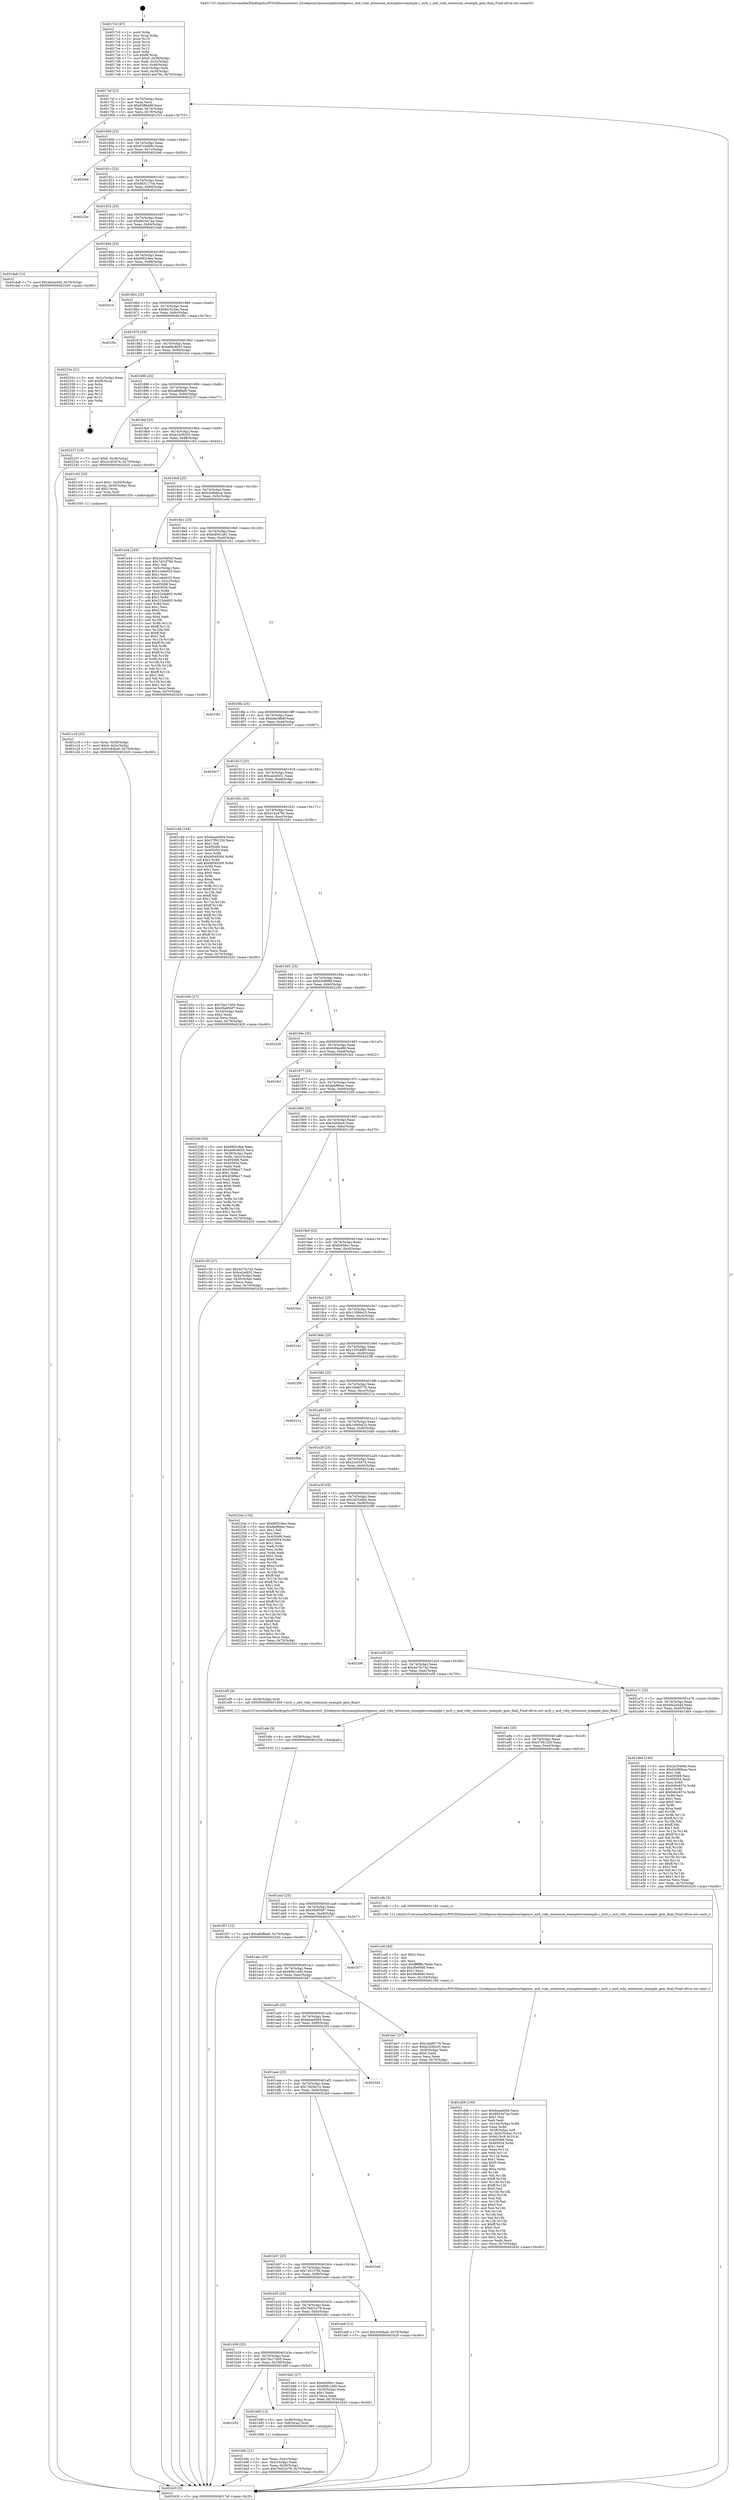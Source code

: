 digraph "0x4017c0" {
  label = "0x4017c0 (/mnt/c/Users/mathe/Desktop/tcc/POCII/binaries/extr_h2odepsmrubyexamplesmrbgemsc_and_ruby_extension_examplesrcexample.c_mrb_c_and_ruby_extension_example_gem_final_Final-ollvm.out::main(0))"
  labelloc = "t"
  node[shape=record]

  Entry [label="",width=0.3,height=0.3,shape=circle,fillcolor=black,style=filled]
  "0x4017ef" [label="{
     0x4017ef [23]\l
     | [instrs]\l
     &nbsp;&nbsp;0x4017ef \<+3\>: mov -0x70(%rbp),%eax\l
     &nbsp;&nbsp;0x4017f2 \<+2\>: mov %eax,%ecx\l
     &nbsp;&nbsp;0x4017f4 \<+6\>: sub $0x82ff4e98,%ecx\l
     &nbsp;&nbsp;0x4017fa \<+3\>: mov %eax,-0x74(%rbp)\l
     &nbsp;&nbsp;0x4017fd \<+3\>: mov %ecx,-0x78(%rbp)\l
     &nbsp;&nbsp;0x401800 \<+6\>: je 0000000000401f13 \<main+0x753\>\l
  }"]
  "0x401f13" [label="{
     0x401f13\l
  }", style=dashed]
  "0x401806" [label="{
     0x401806 [22]\l
     | [instrs]\l
     &nbsp;&nbsp;0x401806 \<+5\>: jmp 000000000040180b \<main+0x4b\>\l
     &nbsp;&nbsp;0x40180b \<+3\>: mov -0x74(%rbp),%eax\l
     &nbsp;&nbsp;0x40180e \<+5\>: sub $0x87a3d09c,%eax\l
     &nbsp;&nbsp;0x401813 \<+3\>: mov %eax,-0x7c(%rbp)\l
     &nbsp;&nbsp;0x401816 \<+6\>: je 00000000004020e6 \<main+0x926\>\l
  }"]
  Exit [label="",width=0.3,height=0.3,shape=circle,fillcolor=black,style=filled,peripheries=2]
  "0x4020e6" [label="{
     0x4020e6\l
  }", style=dashed]
  "0x40181c" [label="{
     0x40181c [22]\l
     | [instrs]\l
     &nbsp;&nbsp;0x40181c \<+5\>: jmp 0000000000401821 \<main+0x61\>\l
     &nbsp;&nbsp;0x401821 \<+3\>: mov -0x74(%rbp),%eax\l
     &nbsp;&nbsp;0x401824 \<+5\>: sub $0x88311744,%eax\l
     &nbsp;&nbsp;0x401829 \<+3\>: mov %eax,-0x80(%rbp)\l
     &nbsp;&nbsp;0x40182c \<+6\>: je 000000000040220e \<main+0xa4e\>\l
  }"]
  "0x401f07" [label="{
     0x401f07 [12]\l
     | [instrs]\l
     &nbsp;&nbsp;0x401f07 \<+7\>: movl $0xa8bffad6,-0x70(%rbp)\l
     &nbsp;&nbsp;0x401f0e \<+5\>: jmp 0000000000402420 \<main+0xc60\>\l
  }"]
  "0x40220e" [label="{
     0x40220e\l
  }", style=dashed]
  "0x401832" [label="{
     0x401832 [25]\l
     | [instrs]\l
     &nbsp;&nbsp;0x401832 \<+5\>: jmp 0000000000401837 \<main+0x77\>\l
     &nbsp;&nbsp;0x401837 \<+3\>: mov -0x74(%rbp),%eax\l
     &nbsp;&nbsp;0x40183a \<+5\>: sub $0x8924a7aa,%eax\l
     &nbsp;&nbsp;0x40183f \<+6\>: mov %eax,-0x84(%rbp)\l
     &nbsp;&nbsp;0x401845 \<+6\>: je 0000000000401da8 \<main+0x5e8\>\l
  }"]
  "0x401efe" [label="{
     0x401efe [9]\l
     | [instrs]\l
     &nbsp;&nbsp;0x401efe \<+4\>: mov -0x58(%rbp),%rdi\l
     &nbsp;&nbsp;0x401f02 \<+5\>: call 0000000000401030 \<free@plt\>\l
     | [calls]\l
     &nbsp;&nbsp;0x401030 \{1\} (unknown)\l
  }"]
  "0x401da8" [label="{
     0x401da8 [12]\l
     | [instrs]\l
     &nbsp;&nbsp;0x401da8 \<+7\>: movl $0x4fa2e444,-0x70(%rbp)\l
     &nbsp;&nbsp;0x401daf \<+5\>: jmp 0000000000402420 \<main+0xc60\>\l
  }"]
  "0x40184b" [label="{
     0x40184b [25]\l
     | [instrs]\l
     &nbsp;&nbsp;0x40184b \<+5\>: jmp 0000000000401850 \<main+0x90\>\l
     &nbsp;&nbsp;0x401850 \<+3\>: mov -0x74(%rbp),%eax\l
     &nbsp;&nbsp;0x401853 \<+5\>: sub $0x89f2c9ee,%eax\l
     &nbsp;&nbsp;0x401858 \<+6\>: mov %eax,-0x88(%rbp)\l
     &nbsp;&nbsp;0x40185e \<+6\>: je 0000000000402419 \<main+0xc59\>\l
  }"]
  "0x401d08" [label="{
     0x401d08 [160]\l
     | [instrs]\l
     &nbsp;&nbsp;0x401d08 \<+5\>: mov $0x6eaed584,%ecx\l
     &nbsp;&nbsp;0x401d0d \<+5\>: mov $0x8924a7aa,%edx\l
     &nbsp;&nbsp;0x401d12 \<+3\>: mov $0x1,%sil\l
     &nbsp;&nbsp;0x401d15 \<+2\>: xor %edi,%edi\l
     &nbsp;&nbsp;0x401d17 \<+7\>: mov -0x104(%rbp),%r8d\l
     &nbsp;&nbsp;0x401d1e \<+4\>: imul %eax,%r8d\l
     &nbsp;&nbsp;0x401d22 \<+4\>: mov -0x58(%rbp),%r9\l
     &nbsp;&nbsp;0x401d26 \<+4\>: movslq -0x5c(%rbp),%r10\l
     &nbsp;&nbsp;0x401d2a \<+4\>: mov %r8d,(%r9,%r10,4)\l
     &nbsp;&nbsp;0x401d2e \<+7\>: mov 0x405068,%eax\l
     &nbsp;&nbsp;0x401d35 \<+8\>: mov 0x405054,%r8d\l
     &nbsp;&nbsp;0x401d3d \<+3\>: sub $0x1,%edi\l
     &nbsp;&nbsp;0x401d40 \<+3\>: mov %eax,%r11d\l
     &nbsp;&nbsp;0x401d43 \<+3\>: add %edi,%r11d\l
     &nbsp;&nbsp;0x401d46 \<+4\>: imul %r11d,%eax\l
     &nbsp;&nbsp;0x401d4a \<+3\>: and $0x1,%eax\l
     &nbsp;&nbsp;0x401d4d \<+3\>: cmp $0x0,%eax\l
     &nbsp;&nbsp;0x401d50 \<+3\>: sete %bl\l
     &nbsp;&nbsp;0x401d53 \<+4\>: cmp $0xa,%r8d\l
     &nbsp;&nbsp;0x401d57 \<+4\>: setl %r14b\l
     &nbsp;&nbsp;0x401d5b \<+3\>: mov %bl,%r15b\l
     &nbsp;&nbsp;0x401d5e \<+4\>: xor $0xff,%r15b\l
     &nbsp;&nbsp;0x401d62 \<+3\>: mov %r14b,%r12b\l
     &nbsp;&nbsp;0x401d65 \<+4\>: xor $0xff,%r12b\l
     &nbsp;&nbsp;0x401d69 \<+4\>: xor $0x0,%sil\l
     &nbsp;&nbsp;0x401d6d \<+3\>: mov %r15b,%r13b\l
     &nbsp;&nbsp;0x401d70 \<+4\>: and $0x0,%r13b\l
     &nbsp;&nbsp;0x401d74 \<+3\>: and %sil,%bl\l
     &nbsp;&nbsp;0x401d77 \<+3\>: mov %r12b,%al\l
     &nbsp;&nbsp;0x401d7a \<+2\>: and $0x0,%al\l
     &nbsp;&nbsp;0x401d7c \<+3\>: and %sil,%r14b\l
     &nbsp;&nbsp;0x401d7f \<+3\>: or %bl,%r13b\l
     &nbsp;&nbsp;0x401d82 \<+3\>: or %r14b,%al\l
     &nbsp;&nbsp;0x401d85 \<+3\>: xor %al,%r13b\l
     &nbsp;&nbsp;0x401d88 \<+3\>: or %r12b,%r15b\l
     &nbsp;&nbsp;0x401d8b \<+4\>: xor $0xff,%r15b\l
     &nbsp;&nbsp;0x401d8f \<+4\>: or $0x0,%sil\l
     &nbsp;&nbsp;0x401d93 \<+3\>: and %sil,%r15b\l
     &nbsp;&nbsp;0x401d96 \<+3\>: or %r15b,%r13b\l
     &nbsp;&nbsp;0x401d99 \<+4\>: test $0x1,%r13b\l
     &nbsp;&nbsp;0x401d9d \<+3\>: cmovne %edx,%ecx\l
     &nbsp;&nbsp;0x401da0 \<+3\>: mov %ecx,-0x70(%rbp)\l
     &nbsp;&nbsp;0x401da3 \<+5\>: jmp 0000000000402420 \<main+0xc60\>\l
  }"]
  "0x402419" [label="{
     0x402419\l
  }", style=dashed]
  "0x401864" [label="{
     0x401864 [25]\l
     | [instrs]\l
     &nbsp;&nbsp;0x401864 \<+5\>: jmp 0000000000401869 \<main+0xa9\>\l
     &nbsp;&nbsp;0x401869 \<+3\>: mov -0x74(%rbp),%eax\l
     &nbsp;&nbsp;0x40186c \<+5\>: sub $0x8ec523ae,%eax\l
     &nbsp;&nbsp;0x401871 \<+6\>: mov %eax,-0x8c(%rbp)\l
     &nbsp;&nbsp;0x401877 \<+6\>: je 0000000000401f5c \<main+0x79c\>\l
  }"]
  "0x401ce0" [label="{
     0x401ce0 [40]\l
     | [instrs]\l
     &nbsp;&nbsp;0x401ce0 \<+5\>: mov $0x2,%ecx\l
     &nbsp;&nbsp;0x401ce5 \<+1\>: cltd\l
     &nbsp;&nbsp;0x401ce6 \<+2\>: idiv %ecx\l
     &nbsp;&nbsp;0x401ce8 \<+6\>: imul $0xfffffffe,%edx,%ecx\l
     &nbsp;&nbsp;0x401cee \<+6\>: sub $0x3fe69d0,%ecx\l
     &nbsp;&nbsp;0x401cf4 \<+3\>: add $0x1,%ecx\l
     &nbsp;&nbsp;0x401cf7 \<+6\>: add $0x3fe69d0,%ecx\l
     &nbsp;&nbsp;0x401cfd \<+6\>: mov %ecx,-0x104(%rbp)\l
     &nbsp;&nbsp;0x401d03 \<+5\>: call 0000000000401160 \<next_i\>\l
     | [calls]\l
     &nbsp;&nbsp;0x401160 \{1\} (/mnt/c/Users/mathe/Desktop/tcc/POCII/binaries/extr_h2odepsmrubyexamplesmrbgemsc_and_ruby_extension_examplesrcexample.c_mrb_c_and_ruby_extension_example_gem_final_Final-ollvm.out::next_i)\l
  }"]
  "0x401f5c" [label="{
     0x401f5c\l
  }", style=dashed]
  "0x40187d" [label="{
     0x40187d [25]\l
     | [instrs]\l
     &nbsp;&nbsp;0x40187d \<+5\>: jmp 0000000000401882 \<main+0xc2\>\l
     &nbsp;&nbsp;0x401882 \<+3\>: mov -0x74(%rbp),%eax\l
     &nbsp;&nbsp;0x401885 \<+5\>: sub $0xa68c9d35,%eax\l
     &nbsp;&nbsp;0x40188a \<+6\>: mov %eax,-0x90(%rbp)\l
     &nbsp;&nbsp;0x401890 \<+6\>: je 000000000040232e \<main+0xb6e\>\l
  }"]
  "0x401c19" [label="{
     0x401c19 [23]\l
     | [instrs]\l
     &nbsp;&nbsp;0x401c19 \<+4\>: mov %rax,-0x58(%rbp)\l
     &nbsp;&nbsp;0x401c1d \<+7\>: movl $0x0,-0x5c(%rbp)\l
     &nbsp;&nbsp;0x401c24 \<+7\>: movl $0x3c84ba0,-0x70(%rbp)\l
     &nbsp;&nbsp;0x401c2b \<+5\>: jmp 0000000000402420 \<main+0xc60\>\l
  }"]
  "0x40232e" [label="{
     0x40232e [21]\l
     | [instrs]\l
     &nbsp;&nbsp;0x40232e \<+3\>: mov -0x2c(%rbp),%eax\l
     &nbsp;&nbsp;0x402331 \<+7\>: add $0xf8,%rsp\l
     &nbsp;&nbsp;0x402338 \<+1\>: pop %rbx\l
     &nbsp;&nbsp;0x402339 \<+2\>: pop %r12\l
     &nbsp;&nbsp;0x40233b \<+2\>: pop %r13\l
     &nbsp;&nbsp;0x40233d \<+2\>: pop %r14\l
     &nbsp;&nbsp;0x40233f \<+2\>: pop %r15\l
     &nbsp;&nbsp;0x402341 \<+1\>: pop %rbp\l
     &nbsp;&nbsp;0x402342 \<+1\>: ret\l
  }"]
  "0x401896" [label="{
     0x401896 [25]\l
     | [instrs]\l
     &nbsp;&nbsp;0x401896 \<+5\>: jmp 000000000040189b \<main+0xdb\>\l
     &nbsp;&nbsp;0x40189b \<+3\>: mov -0x74(%rbp),%eax\l
     &nbsp;&nbsp;0x40189e \<+5\>: sub $0xa8bffad6,%eax\l
     &nbsp;&nbsp;0x4018a3 \<+6\>: mov %eax,-0x94(%rbp)\l
     &nbsp;&nbsp;0x4018a9 \<+6\>: je 0000000000402237 \<main+0xa77\>\l
  }"]
  "0x401b9c" [label="{
     0x401b9c [21]\l
     | [instrs]\l
     &nbsp;&nbsp;0x401b9c \<+3\>: mov %eax,-0x4c(%rbp)\l
     &nbsp;&nbsp;0x401b9f \<+3\>: mov -0x4c(%rbp),%eax\l
     &nbsp;&nbsp;0x401ba2 \<+3\>: mov %eax,-0x30(%rbp)\l
     &nbsp;&nbsp;0x401ba5 \<+7\>: movl $0x76d31e79,-0x70(%rbp)\l
     &nbsp;&nbsp;0x401bac \<+5\>: jmp 0000000000402420 \<main+0xc60\>\l
  }"]
  "0x402237" [label="{
     0x402237 [19]\l
     | [instrs]\l
     &nbsp;&nbsp;0x402237 \<+7\>: movl $0x0,-0x38(%rbp)\l
     &nbsp;&nbsp;0x40223e \<+7\>: movl $0x2cc63474,-0x70(%rbp)\l
     &nbsp;&nbsp;0x402245 \<+5\>: jmp 0000000000402420 \<main+0xc60\>\l
  }"]
  "0x4018af" [label="{
     0x4018af [25]\l
     | [instrs]\l
     &nbsp;&nbsp;0x4018af \<+5\>: jmp 00000000004018b4 \<main+0xf4\>\l
     &nbsp;&nbsp;0x4018b4 \<+3\>: mov -0x74(%rbp),%eax\l
     &nbsp;&nbsp;0x4018b7 \<+5\>: sub $0xb1d39255,%eax\l
     &nbsp;&nbsp;0x4018bc \<+6\>: mov %eax,-0x98(%rbp)\l
     &nbsp;&nbsp;0x4018c2 \<+6\>: je 0000000000401c02 \<main+0x442\>\l
  }"]
  "0x401b52" [label="{
     0x401b52\l
  }", style=dashed]
  "0x401c02" [label="{
     0x401c02 [23]\l
     | [instrs]\l
     &nbsp;&nbsp;0x401c02 \<+7\>: movl $0x1,-0x50(%rbp)\l
     &nbsp;&nbsp;0x401c09 \<+4\>: movslq -0x50(%rbp),%rax\l
     &nbsp;&nbsp;0x401c0d \<+4\>: shl $0x2,%rax\l
     &nbsp;&nbsp;0x401c11 \<+3\>: mov %rax,%rdi\l
     &nbsp;&nbsp;0x401c14 \<+5\>: call 0000000000401050 \<malloc@plt\>\l
     | [calls]\l
     &nbsp;&nbsp;0x401050 \{1\} (unknown)\l
  }"]
  "0x4018c8" [label="{
     0x4018c8 [25]\l
     | [instrs]\l
     &nbsp;&nbsp;0x4018c8 \<+5\>: jmp 00000000004018cd \<main+0x10d\>\l
     &nbsp;&nbsp;0x4018cd \<+3\>: mov -0x74(%rbp),%eax\l
     &nbsp;&nbsp;0x4018d0 \<+5\>: sub $0xb2d9dbaa,%eax\l
     &nbsp;&nbsp;0x4018d5 \<+6\>: mov %eax,-0x9c(%rbp)\l
     &nbsp;&nbsp;0x4018db \<+6\>: je 0000000000401e44 \<main+0x684\>\l
  }"]
  "0x401b8f" [label="{
     0x401b8f [13]\l
     | [instrs]\l
     &nbsp;&nbsp;0x401b8f \<+4\>: mov -0x48(%rbp),%rax\l
     &nbsp;&nbsp;0x401b93 \<+4\>: mov 0x8(%rax),%rdi\l
     &nbsp;&nbsp;0x401b97 \<+5\>: call 0000000000401060 \<atoi@plt\>\l
     | [calls]\l
     &nbsp;&nbsp;0x401060 \{1\} (unknown)\l
  }"]
  "0x401e44" [label="{
     0x401e44 [165]\l
     | [instrs]\l
     &nbsp;&nbsp;0x401e44 \<+5\>: mov $0x2e354f4d,%eax\l
     &nbsp;&nbsp;0x401e49 \<+5\>: mov $0x7431f794,%ecx\l
     &nbsp;&nbsp;0x401e4e \<+2\>: mov $0x1,%dl\l
     &nbsp;&nbsp;0x401e50 \<+3\>: mov -0x5c(%rbp),%esi\l
     &nbsp;&nbsp;0x401e53 \<+6\>: add $0x1cebe023,%esi\l
     &nbsp;&nbsp;0x401e59 \<+3\>: add $0x1,%esi\l
     &nbsp;&nbsp;0x401e5c \<+6\>: sub $0x1cebe023,%esi\l
     &nbsp;&nbsp;0x401e62 \<+3\>: mov %esi,-0x5c(%rbp)\l
     &nbsp;&nbsp;0x401e65 \<+7\>: mov 0x405068,%esi\l
     &nbsp;&nbsp;0x401e6c \<+7\>: mov 0x405054,%edi\l
     &nbsp;&nbsp;0x401e73 \<+3\>: mov %esi,%r8d\l
     &nbsp;&nbsp;0x401e76 \<+7\>: sub $0x323da803,%r8d\l
     &nbsp;&nbsp;0x401e7d \<+4\>: sub $0x1,%r8d\l
     &nbsp;&nbsp;0x401e81 \<+7\>: add $0x323da803,%r8d\l
     &nbsp;&nbsp;0x401e88 \<+4\>: imul %r8d,%esi\l
     &nbsp;&nbsp;0x401e8c \<+3\>: and $0x1,%esi\l
     &nbsp;&nbsp;0x401e8f \<+3\>: cmp $0x0,%esi\l
     &nbsp;&nbsp;0x401e92 \<+4\>: sete %r9b\l
     &nbsp;&nbsp;0x401e96 \<+3\>: cmp $0xa,%edi\l
     &nbsp;&nbsp;0x401e99 \<+4\>: setl %r10b\l
     &nbsp;&nbsp;0x401e9d \<+3\>: mov %r9b,%r11b\l
     &nbsp;&nbsp;0x401ea0 \<+4\>: xor $0xff,%r11b\l
     &nbsp;&nbsp;0x401ea4 \<+3\>: mov %r10b,%bl\l
     &nbsp;&nbsp;0x401ea7 \<+3\>: xor $0xff,%bl\l
     &nbsp;&nbsp;0x401eaa \<+3\>: xor $0x1,%dl\l
     &nbsp;&nbsp;0x401ead \<+3\>: mov %r11b,%r14b\l
     &nbsp;&nbsp;0x401eb0 \<+4\>: and $0xff,%r14b\l
     &nbsp;&nbsp;0x401eb4 \<+3\>: and %dl,%r9b\l
     &nbsp;&nbsp;0x401eb7 \<+3\>: mov %bl,%r15b\l
     &nbsp;&nbsp;0x401eba \<+4\>: and $0xff,%r15b\l
     &nbsp;&nbsp;0x401ebe \<+3\>: and %dl,%r10b\l
     &nbsp;&nbsp;0x401ec1 \<+3\>: or %r9b,%r14b\l
     &nbsp;&nbsp;0x401ec4 \<+3\>: or %r10b,%r15b\l
     &nbsp;&nbsp;0x401ec7 \<+3\>: xor %r15b,%r14b\l
     &nbsp;&nbsp;0x401eca \<+3\>: or %bl,%r11b\l
     &nbsp;&nbsp;0x401ecd \<+4\>: xor $0xff,%r11b\l
     &nbsp;&nbsp;0x401ed1 \<+3\>: or $0x1,%dl\l
     &nbsp;&nbsp;0x401ed4 \<+3\>: and %dl,%r11b\l
     &nbsp;&nbsp;0x401ed7 \<+3\>: or %r11b,%r14b\l
     &nbsp;&nbsp;0x401eda \<+4\>: test $0x1,%r14b\l
     &nbsp;&nbsp;0x401ede \<+3\>: cmovne %ecx,%eax\l
     &nbsp;&nbsp;0x401ee1 \<+3\>: mov %eax,-0x70(%rbp)\l
     &nbsp;&nbsp;0x401ee4 \<+5\>: jmp 0000000000402420 \<main+0xc60\>\l
  }"]
  "0x4018e1" [label="{
     0x4018e1 [25]\l
     | [instrs]\l
     &nbsp;&nbsp;0x4018e1 \<+5\>: jmp 00000000004018e6 \<main+0x126\>\l
     &nbsp;&nbsp;0x4018e6 \<+3\>: mov -0x74(%rbp),%eax\l
     &nbsp;&nbsp;0x4018e9 \<+5\>: sub $0xb4041a91,%eax\l
     &nbsp;&nbsp;0x4018ee \<+6\>: mov %eax,-0xa0(%rbp)\l
     &nbsp;&nbsp;0x4018f4 \<+6\>: je 0000000000401f41 \<main+0x781\>\l
  }"]
  "0x401b39" [label="{
     0x401b39 [25]\l
     | [instrs]\l
     &nbsp;&nbsp;0x401b39 \<+5\>: jmp 0000000000401b3e \<main+0x37e\>\l
     &nbsp;&nbsp;0x401b3e \<+3\>: mov -0x74(%rbp),%eax\l
     &nbsp;&nbsp;0x401b41 \<+5\>: sub $0x7ba17d50,%eax\l
     &nbsp;&nbsp;0x401b46 \<+6\>: mov %eax,-0x100(%rbp)\l
     &nbsp;&nbsp;0x401b4c \<+6\>: je 0000000000401b8f \<main+0x3cf\>\l
  }"]
  "0x401f41" [label="{
     0x401f41\l
  }", style=dashed]
  "0x4018fa" [label="{
     0x4018fa [25]\l
     | [instrs]\l
     &nbsp;&nbsp;0x4018fa \<+5\>: jmp 00000000004018ff \<main+0x13f\>\l
     &nbsp;&nbsp;0x4018ff \<+3\>: mov -0x74(%rbp),%eax\l
     &nbsp;&nbsp;0x401902 \<+5\>: sub $0xbdec9b6f,%eax\l
     &nbsp;&nbsp;0x401907 \<+6\>: mov %eax,-0xa4(%rbp)\l
     &nbsp;&nbsp;0x40190d \<+6\>: je 00000000004020c7 \<main+0x907\>\l
  }"]
  "0x401bb1" [label="{
     0x401bb1 [27]\l
     | [instrs]\l
     &nbsp;&nbsp;0x401bb1 \<+5\>: mov $0xfc658cc,%eax\l
     &nbsp;&nbsp;0x401bb6 \<+5\>: mov $0x66fc1d40,%ecx\l
     &nbsp;&nbsp;0x401bbb \<+3\>: mov -0x30(%rbp),%edx\l
     &nbsp;&nbsp;0x401bbe \<+3\>: cmp $0x1,%edx\l
     &nbsp;&nbsp;0x401bc1 \<+3\>: cmovl %ecx,%eax\l
     &nbsp;&nbsp;0x401bc4 \<+3\>: mov %eax,-0x70(%rbp)\l
     &nbsp;&nbsp;0x401bc7 \<+5\>: jmp 0000000000402420 \<main+0xc60\>\l
  }"]
  "0x4020c7" [label="{
     0x4020c7\l
  }", style=dashed]
  "0x401913" [label="{
     0x401913 [25]\l
     | [instrs]\l
     &nbsp;&nbsp;0x401913 \<+5\>: jmp 0000000000401918 \<main+0x158\>\l
     &nbsp;&nbsp;0x401918 \<+3\>: mov -0x74(%rbp),%eax\l
     &nbsp;&nbsp;0x40191b \<+5\>: sub $0xca2ef451,%eax\l
     &nbsp;&nbsp;0x401920 \<+6\>: mov %eax,-0xa8(%rbp)\l
     &nbsp;&nbsp;0x401926 \<+6\>: je 0000000000401c4b \<main+0x48b\>\l
  }"]
  "0x401b20" [label="{
     0x401b20 [25]\l
     | [instrs]\l
     &nbsp;&nbsp;0x401b20 \<+5\>: jmp 0000000000401b25 \<main+0x365\>\l
     &nbsp;&nbsp;0x401b25 \<+3\>: mov -0x74(%rbp),%eax\l
     &nbsp;&nbsp;0x401b28 \<+5\>: sub $0x76d31e79,%eax\l
     &nbsp;&nbsp;0x401b2d \<+6\>: mov %eax,-0xfc(%rbp)\l
     &nbsp;&nbsp;0x401b33 \<+6\>: je 0000000000401bb1 \<main+0x3f1\>\l
  }"]
  "0x401c4b" [label="{
     0x401c4b [144]\l
     | [instrs]\l
     &nbsp;&nbsp;0x401c4b \<+5\>: mov $0x6eaed584,%eax\l
     &nbsp;&nbsp;0x401c50 \<+5\>: mov $0x57f91326,%ecx\l
     &nbsp;&nbsp;0x401c55 \<+2\>: mov $0x1,%dl\l
     &nbsp;&nbsp;0x401c57 \<+7\>: mov 0x405068,%esi\l
     &nbsp;&nbsp;0x401c5e \<+7\>: mov 0x405054,%edi\l
     &nbsp;&nbsp;0x401c65 \<+3\>: mov %esi,%r8d\l
     &nbsp;&nbsp;0x401c68 \<+7\>: sub $0xbf049266,%r8d\l
     &nbsp;&nbsp;0x401c6f \<+4\>: sub $0x1,%r8d\l
     &nbsp;&nbsp;0x401c73 \<+7\>: add $0xbf049266,%r8d\l
     &nbsp;&nbsp;0x401c7a \<+4\>: imul %r8d,%esi\l
     &nbsp;&nbsp;0x401c7e \<+3\>: and $0x1,%esi\l
     &nbsp;&nbsp;0x401c81 \<+3\>: cmp $0x0,%esi\l
     &nbsp;&nbsp;0x401c84 \<+4\>: sete %r9b\l
     &nbsp;&nbsp;0x401c88 \<+3\>: cmp $0xa,%edi\l
     &nbsp;&nbsp;0x401c8b \<+4\>: setl %r10b\l
     &nbsp;&nbsp;0x401c8f \<+3\>: mov %r9b,%r11b\l
     &nbsp;&nbsp;0x401c92 \<+4\>: xor $0xff,%r11b\l
     &nbsp;&nbsp;0x401c96 \<+3\>: mov %r10b,%bl\l
     &nbsp;&nbsp;0x401c99 \<+3\>: xor $0xff,%bl\l
     &nbsp;&nbsp;0x401c9c \<+3\>: xor $0x1,%dl\l
     &nbsp;&nbsp;0x401c9f \<+3\>: mov %r11b,%r14b\l
     &nbsp;&nbsp;0x401ca2 \<+4\>: and $0xff,%r14b\l
     &nbsp;&nbsp;0x401ca6 \<+3\>: and %dl,%r9b\l
     &nbsp;&nbsp;0x401ca9 \<+3\>: mov %bl,%r15b\l
     &nbsp;&nbsp;0x401cac \<+4\>: and $0xff,%r15b\l
     &nbsp;&nbsp;0x401cb0 \<+3\>: and %dl,%r10b\l
     &nbsp;&nbsp;0x401cb3 \<+3\>: or %r9b,%r14b\l
     &nbsp;&nbsp;0x401cb6 \<+3\>: or %r10b,%r15b\l
     &nbsp;&nbsp;0x401cb9 \<+3\>: xor %r15b,%r14b\l
     &nbsp;&nbsp;0x401cbc \<+3\>: or %bl,%r11b\l
     &nbsp;&nbsp;0x401cbf \<+4\>: xor $0xff,%r11b\l
     &nbsp;&nbsp;0x401cc3 \<+3\>: or $0x1,%dl\l
     &nbsp;&nbsp;0x401cc6 \<+3\>: and %dl,%r11b\l
     &nbsp;&nbsp;0x401cc9 \<+3\>: or %r11b,%r14b\l
     &nbsp;&nbsp;0x401ccc \<+4\>: test $0x1,%r14b\l
     &nbsp;&nbsp;0x401cd0 \<+3\>: cmovne %ecx,%eax\l
     &nbsp;&nbsp;0x401cd3 \<+3\>: mov %eax,-0x70(%rbp)\l
     &nbsp;&nbsp;0x401cd6 \<+5\>: jmp 0000000000402420 \<main+0xc60\>\l
  }"]
  "0x40192c" [label="{
     0x40192c [25]\l
     | [instrs]\l
     &nbsp;&nbsp;0x40192c \<+5\>: jmp 0000000000401931 \<main+0x171\>\l
     &nbsp;&nbsp;0x401931 \<+3\>: mov -0x74(%rbp),%eax\l
     &nbsp;&nbsp;0x401934 \<+5\>: sub $0xd14a478c,%eax\l
     &nbsp;&nbsp;0x401939 \<+6\>: mov %eax,-0xac(%rbp)\l
     &nbsp;&nbsp;0x40193f \<+6\>: je 0000000000401b5c \<main+0x39c\>\l
  }"]
  "0x401ee9" [label="{
     0x401ee9 [12]\l
     | [instrs]\l
     &nbsp;&nbsp;0x401ee9 \<+7\>: movl $0x3c84ba0,-0x70(%rbp)\l
     &nbsp;&nbsp;0x401ef0 \<+5\>: jmp 0000000000402420 \<main+0xc60\>\l
  }"]
  "0x401b5c" [label="{
     0x401b5c [27]\l
     | [instrs]\l
     &nbsp;&nbsp;0x401b5c \<+5\>: mov $0x7ba17d50,%eax\l
     &nbsp;&nbsp;0x401b61 \<+5\>: mov $0x59a95bf7,%ecx\l
     &nbsp;&nbsp;0x401b66 \<+3\>: mov -0x34(%rbp),%edx\l
     &nbsp;&nbsp;0x401b69 \<+3\>: cmp $0x2,%edx\l
     &nbsp;&nbsp;0x401b6c \<+3\>: cmovne %ecx,%eax\l
     &nbsp;&nbsp;0x401b6f \<+3\>: mov %eax,-0x70(%rbp)\l
     &nbsp;&nbsp;0x401b72 \<+5\>: jmp 0000000000402420 \<main+0xc60\>\l
  }"]
  "0x401945" [label="{
     0x401945 [25]\l
     | [instrs]\l
     &nbsp;&nbsp;0x401945 \<+5\>: jmp 000000000040194a \<main+0x18a\>\l
     &nbsp;&nbsp;0x40194a \<+3\>: mov -0x74(%rbp),%eax\l
     &nbsp;&nbsp;0x40194d \<+5\>: sub $0xe34f896f,%eax\l
     &nbsp;&nbsp;0x401952 \<+6\>: mov %eax,-0xb0(%rbp)\l
     &nbsp;&nbsp;0x401958 \<+6\>: je 0000000000402226 \<main+0xa66\>\l
  }"]
  "0x402420" [label="{
     0x402420 [5]\l
     | [instrs]\l
     &nbsp;&nbsp;0x402420 \<+5\>: jmp 00000000004017ef \<main+0x2f\>\l
  }"]
  "0x4017c0" [label="{
     0x4017c0 [47]\l
     | [instrs]\l
     &nbsp;&nbsp;0x4017c0 \<+1\>: push %rbp\l
     &nbsp;&nbsp;0x4017c1 \<+3\>: mov %rsp,%rbp\l
     &nbsp;&nbsp;0x4017c4 \<+2\>: push %r15\l
     &nbsp;&nbsp;0x4017c6 \<+2\>: push %r14\l
     &nbsp;&nbsp;0x4017c8 \<+2\>: push %r13\l
     &nbsp;&nbsp;0x4017ca \<+2\>: push %r12\l
     &nbsp;&nbsp;0x4017cc \<+1\>: push %rbx\l
     &nbsp;&nbsp;0x4017cd \<+7\>: sub $0xf8,%rsp\l
     &nbsp;&nbsp;0x4017d4 \<+7\>: movl $0x0,-0x38(%rbp)\l
     &nbsp;&nbsp;0x4017db \<+3\>: mov %edi,-0x3c(%rbp)\l
     &nbsp;&nbsp;0x4017de \<+4\>: mov %rsi,-0x48(%rbp)\l
     &nbsp;&nbsp;0x4017e2 \<+3\>: mov -0x3c(%rbp),%edi\l
     &nbsp;&nbsp;0x4017e5 \<+3\>: mov %edi,-0x34(%rbp)\l
     &nbsp;&nbsp;0x4017e8 \<+7\>: movl $0xd14a478c,-0x70(%rbp)\l
  }"]
  "0x401b07" [label="{
     0x401b07 [25]\l
     | [instrs]\l
     &nbsp;&nbsp;0x401b07 \<+5\>: jmp 0000000000401b0c \<main+0x34c\>\l
     &nbsp;&nbsp;0x401b0c \<+3\>: mov -0x74(%rbp),%eax\l
     &nbsp;&nbsp;0x401b0f \<+5\>: sub $0x7431f794,%eax\l
     &nbsp;&nbsp;0x401b14 \<+6\>: mov %eax,-0xf8(%rbp)\l
     &nbsp;&nbsp;0x401b1a \<+6\>: je 0000000000401ee9 \<main+0x729\>\l
  }"]
  "0x402226" [label="{
     0x402226\l
  }", style=dashed]
  "0x40195e" [label="{
     0x40195e [25]\l
     | [instrs]\l
     &nbsp;&nbsp;0x40195e \<+5\>: jmp 0000000000401963 \<main+0x1a3\>\l
     &nbsp;&nbsp;0x401963 \<+3\>: mov -0x74(%rbp),%eax\l
     &nbsp;&nbsp;0x401966 \<+5\>: sub $0xfc94e48b,%eax\l
     &nbsp;&nbsp;0x40196b \<+6\>: mov %eax,-0xb4(%rbp)\l
     &nbsp;&nbsp;0x401971 \<+6\>: je 0000000000401fe2 \<main+0x822\>\l
  }"]
  "0x4023a9" [label="{
     0x4023a9\l
  }", style=dashed]
  "0x401fe2" [label="{
     0x401fe2\l
  }", style=dashed]
  "0x401977" [label="{
     0x401977 [25]\l
     | [instrs]\l
     &nbsp;&nbsp;0x401977 \<+5\>: jmp 000000000040197c \<main+0x1bc\>\l
     &nbsp;&nbsp;0x40197c \<+3\>: mov -0x74(%rbp),%eax\l
     &nbsp;&nbsp;0x40197f \<+5\>: sub $0xfebf66ac,%eax\l
     &nbsp;&nbsp;0x401984 \<+6\>: mov %eax,-0xb8(%rbp)\l
     &nbsp;&nbsp;0x40198a \<+6\>: je 00000000004022d0 \<main+0xb10\>\l
  }"]
  "0x401aee" [label="{
     0x401aee [25]\l
     | [instrs]\l
     &nbsp;&nbsp;0x401aee \<+5\>: jmp 0000000000401af3 \<main+0x333\>\l
     &nbsp;&nbsp;0x401af3 \<+3\>: mov -0x74(%rbp),%eax\l
     &nbsp;&nbsp;0x401af6 \<+5\>: sub $0x73d36c7e,%eax\l
     &nbsp;&nbsp;0x401afb \<+6\>: mov %eax,-0xf4(%rbp)\l
     &nbsp;&nbsp;0x401b01 \<+6\>: je 00000000004023a9 \<main+0xbe9\>\l
  }"]
  "0x4022d0" [label="{
     0x4022d0 [94]\l
     | [instrs]\l
     &nbsp;&nbsp;0x4022d0 \<+5\>: mov $0x89f2c9ee,%eax\l
     &nbsp;&nbsp;0x4022d5 \<+5\>: mov $0xa68c9d35,%ecx\l
     &nbsp;&nbsp;0x4022da \<+3\>: mov -0x38(%rbp),%edx\l
     &nbsp;&nbsp;0x4022dd \<+3\>: mov %edx,-0x2c(%rbp)\l
     &nbsp;&nbsp;0x4022e0 \<+7\>: mov 0x405068,%edx\l
     &nbsp;&nbsp;0x4022e7 \<+7\>: mov 0x405054,%esi\l
     &nbsp;&nbsp;0x4022ee \<+2\>: mov %edx,%edi\l
     &nbsp;&nbsp;0x4022f0 \<+6\>: add $0x459f6e27,%edi\l
     &nbsp;&nbsp;0x4022f6 \<+3\>: sub $0x1,%edi\l
     &nbsp;&nbsp;0x4022f9 \<+6\>: sub $0x459f6e27,%edi\l
     &nbsp;&nbsp;0x4022ff \<+3\>: imul %edi,%edx\l
     &nbsp;&nbsp;0x402302 \<+3\>: and $0x1,%edx\l
     &nbsp;&nbsp;0x402305 \<+3\>: cmp $0x0,%edx\l
     &nbsp;&nbsp;0x402308 \<+4\>: sete %r8b\l
     &nbsp;&nbsp;0x40230c \<+3\>: cmp $0xa,%esi\l
     &nbsp;&nbsp;0x40230f \<+4\>: setl %r9b\l
     &nbsp;&nbsp;0x402313 \<+3\>: mov %r8b,%r10b\l
     &nbsp;&nbsp;0x402316 \<+3\>: and %r9b,%r10b\l
     &nbsp;&nbsp;0x402319 \<+3\>: xor %r9b,%r8b\l
     &nbsp;&nbsp;0x40231c \<+3\>: or %r8b,%r10b\l
     &nbsp;&nbsp;0x40231f \<+4\>: test $0x1,%r10b\l
     &nbsp;&nbsp;0x402323 \<+3\>: cmovne %ecx,%eax\l
     &nbsp;&nbsp;0x402326 \<+3\>: mov %eax,-0x70(%rbp)\l
     &nbsp;&nbsp;0x402329 \<+5\>: jmp 0000000000402420 \<main+0xc60\>\l
  }"]
  "0x401990" [label="{
     0x401990 [25]\l
     | [instrs]\l
     &nbsp;&nbsp;0x401990 \<+5\>: jmp 0000000000401995 \<main+0x1d5\>\l
     &nbsp;&nbsp;0x401995 \<+3\>: mov -0x74(%rbp),%eax\l
     &nbsp;&nbsp;0x401998 \<+5\>: sub $0x3c84ba0,%eax\l
     &nbsp;&nbsp;0x40199d \<+6\>: mov %eax,-0xbc(%rbp)\l
     &nbsp;&nbsp;0x4019a3 \<+6\>: je 0000000000401c30 \<main+0x470\>\l
  }"]
  "0x402343" [label="{
     0x402343\l
  }", style=dashed]
  "0x401c30" [label="{
     0x401c30 [27]\l
     | [instrs]\l
     &nbsp;&nbsp;0x401c30 \<+5\>: mov $0x4a75c7a2,%eax\l
     &nbsp;&nbsp;0x401c35 \<+5\>: mov $0xca2ef451,%ecx\l
     &nbsp;&nbsp;0x401c3a \<+3\>: mov -0x5c(%rbp),%edx\l
     &nbsp;&nbsp;0x401c3d \<+3\>: cmp -0x50(%rbp),%edx\l
     &nbsp;&nbsp;0x401c40 \<+3\>: cmovl %ecx,%eax\l
     &nbsp;&nbsp;0x401c43 \<+3\>: mov %eax,-0x70(%rbp)\l
     &nbsp;&nbsp;0x401c46 \<+5\>: jmp 0000000000402420 \<main+0xc60\>\l
  }"]
  "0x4019a9" [label="{
     0x4019a9 [25]\l
     | [instrs]\l
     &nbsp;&nbsp;0x4019a9 \<+5\>: jmp 00000000004019ae \<main+0x1ee\>\l
     &nbsp;&nbsp;0x4019ae \<+3\>: mov -0x74(%rbp),%eax\l
     &nbsp;&nbsp;0x4019b1 \<+5\>: sub $0xfc658cc,%eax\l
     &nbsp;&nbsp;0x4019b6 \<+6\>: mov %eax,-0xc0(%rbp)\l
     &nbsp;&nbsp;0x4019bc \<+6\>: je 0000000000401bcc \<main+0x40c\>\l
  }"]
  "0x401ad5" [label="{
     0x401ad5 [25]\l
     | [instrs]\l
     &nbsp;&nbsp;0x401ad5 \<+5\>: jmp 0000000000401ada \<main+0x31a\>\l
     &nbsp;&nbsp;0x401ada \<+3\>: mov -0x74(%rbp),%eax\l
     &nbsp;&nbsp;0x401add \<+5\>: sub $0x6eaed584,%eax\l
     &nbsp;&nbsp;0x401ae2 \<+6\>: mov %eax,-0xf0(%rbp)\l
     &nbsp;&nbsp;0x401ae8 \<+6\>: je 0000000000402343 \<main+0xb83\>\l
  }"]
  "0x401bcc" [label="{
     0x401bcc\l
  }", style=dashed]
  "0x4019c2" [label="{
     0x4019c2 [25]\l
     | [instrs]\l
     &nbsp;&nbsp;0x4019c2 \<+5\>: jmp 00000000004019c7 \<main+0x207\>\l
     &nbsp;&nbsp;0x4019c7 \<+3\>: mov -0x74(%rbp),%eax\l
     &nbsp;&nbsp;0x4019ca \<+5\>: sub $0x11068a15,%eax\l
     &nbsp;&nbsp;0x4019cf \<+6\>: mov %eax,-0xc4(%rbp)\l
     &nbsp;&nbsp;0x4019d5 \<+6\>: je 000000000040216c \<main+0x9ac\>\l
  }"]
  "0x401be7" [label="{
     0x401be7 [27]\l
     | [instrs]\l
     &nbsp;&nbsp;0x401be7 \<+5\>: mov $0x1bb80776,%eax\l
     &nbsp;&nbsp;0x401bec \<+5\>: mov $0xb1d39255,%ecx\l
     &nbsp;&nbsp;0x401bf1 \<+3\>: mov -0x30(%rbp),%edx\l
     &nbsp;&nbsp;0x401bf4 \<+3\>: cmp $0x0,%edx\l
     &nbsp;&nbsp;0x401bf7 \<+3\>: cmove %ecx,%eax\l
     &nbsp;&nbsp;0x401bfa \<+3\>: mov %eax,-0x70(%rbp)\l
     &nbsp;&nbsp;0x401bfd \<+5\>: jmp 0000000000402420 \<main+0xc60\>\l
  }"]
  "0x40216c" [label="{
     0x40216c\l
  }", style=dashed]
  "0x4019db" [label="{
     0x4019db [25]\l
     | [instrs]\l
     &nbsp;&nbsp;0x4019db \<+5\>: jmp 00000000004019e0 \<main+0x220\>\l
     &nbsp;&nbsp;0x4019e0 \<+3\>: mov -0x74(%rbp),%eax\l
     &nbsp;&nbsp;0x4019e3 \<+5\>: sub $0x135549f0,%eax\l
     &nbsp;&nbsp;0x4019e8 \<+6\>: mov %eax,-0xc8(%rbp)\l
     &nbsp;&nbsp;0x4019ee \<+6\>: je 00000000004023fb \<main+0xc3b\>\l
  }"]
  "0x401abc" [label="{
     0x401abc [25]\l
     | [instrs]\l
     &nbsp;&nbsp;0x401abc \<+5\>: jmp 0000000000401ac1 \<main+0x301\>\l
     &nbsp;&nbsp;0x401ac1 \<+3\>: mov -0x74(%rbp),%eax\l
     &nbsp;&nbsp;0x401ac4 \<+5\>: sub $0x66fc1d40,%eax\l
     &nbsp;&nbsp;0x401ac9 \<+6\>: mov %eax,-0xec(%rbp)\l
     &nbsp;&nbsp;0x401acf \<+6\>: je 0000000000401be7 \<main+0x427\>\l
  }"]
  "0x4023fb" [label="{
     0x4023fb\l
  }", style=dashed]
  "0x4019f4" [label="{
     0x4019f4 [25]\l
     | [instrs]\l
     &nbsp;&nbsp;0x4019f4 \<+5\>: jmp 00000000004019f9 \<main+0x239\>\l
     &nbsp;&nbsp;0x4019f9 \<+3\>: mov -0x74(%rbp),%eax\l
     &nbsp;&nbsp;0x4019fc \<+5\>: sub $0x1bb80776,%eax\l
     &nbsp;&nbsp;0x401a01 \<+6\>: mov %eax,-0xcc(%rbp)\l
     &nbsp;&nbsp;0x401a07 \<+6\>: je 000000000040221a \<main+0xa5a\>\l
  }"]
  "0x401b77" [label="{
     0x401b77\l
  }", style=dashed]
  "0x40221a" [label="{
     0x40221a\l
  }", style=dashed]
  "0x401a0d" [label="{
     0x401a0d [25]\l
     | [instrs]\l
     &nbsp;&nbsp;0x401a0d \<+5\>: jmp 0000000000401a12 \<main+0x252\>\l
     &nbsp;&nbsp;0x401a12 \<+3\>: mov -0x74(%rbp),%eax\l
     &nbsp;&nbsp;0x401a15 \<+5\>: sub $0x1e06bd1b,%eax\l
     &nbsp;&nbsp;0x401a1a \<+6\>: mov %eax,-0xd0(%rbp)\l
     &nbsp;&nbsp;0x401a20 \<+6\>: je 00000000004020bb \<main+0x8fb\>\l
  }"]
  "0x401aa3" [label="{
     0x401aa3 [25]\l
     | [instrs]\l
     &nbsp;&nbsp;0x401aa3 \<+5\>: jmp 0000000000401aa8 \<main+0x2e8\>\l
     &nbsp;&nbsp;0x401aa8 \<+3\>: mov -0x74(%rbp),%eax\l
     &nbsp;&nbsp;0x401aab \<+5\>: sub $0x59a95bf7,%eax\l
     &nbsp;&nbsp;0x401ab0 \<+6\>: mov %eax,-0xe8(%rbp)\l
     &nbsp;&nbsp;0x401ab6 \<+6\>: je 0000000000401b77 \<main+0x3b7\>\l
  }"]
  "0x4020bb" [label="{
     0x4020bb\l
  }", style=dashed]
  "0x401a26" [label="{
     0x401a26 [25]\l
     | [instrs]\l
     &nbsp;&nbsp;0x401a26 \<+5\>: jmp 0000000000401a2b \<main+0x26b\>\l
     &nbsp;&nbsp;0x401a2b \<+3\>: mov -0x74(%rbp),%eax\l
     &nbsp;&nbsp;0x401a2e \<+5\>: sub $0x2cc63474,%eax\l
     &nbsp;&nbsp;0x401a33 \<+6\>: mov %eax,-0xd4(%rbp)\l
     &nbsp;&nbsp;0x401a39 \<+6\>: je 000000000040224a \<main+0xa8a\>\l
  }"]
  "0x401cdb" [label="{
     0x401cdb [5]\l
     | [instrs]\l
     &nbsp;&nbsp;0x401cdb \<+5\>: call 0000000000401160 \<next_i\>\l
     | [calls]\l
     &nbsp;&nbsp;0x401160 \{1\} (/mnt/c/Users/mathe/Desktop/tcc/POCII/binaries/extr_h2odepsmrubyexamplesmrbgemsc_and_ruby_extension_examplesrcexample.c_mrb_c_and_ruby_extension_example_gem_final_Final-ollvm.out::next_i)\l
  }"]
  "0x40224a" [label="{
     0x40224a [134]\l
     | [instrs]\l
     &nbsp;&nbsp;0x40224a \<+5\>: mov $0x89f2c9ee,%eax\l
     &nbsp;&nbsp;0x40224f \<+5\>: mov $0xfebf66ac,%ecx\l
     &nbsp;&nbsp;0x402254 \<+2\>: mov $0x1,%dl\l
     &nbsp;&nbsp;0x402256 \<+2\>: xor %esi,%esi\l
     &nbsp;&nbsp;0x402258 \<+7\>: mov 0x405068,%edi\l
     &nbsp;&nbsp;0x40225f \<+8\>: mov 0x405054,%r8d\l
     &nbsp;&nbsp;0x402267 \<+3\>: sub $0x1,%esi\l
     &nbsp;&nbsp;0x40226a \<+3\>: mov %edi,%r9d\l
     &nbsp;&nbsp;0x40226d \<+3\>: add %esi,%r9d\l
     &nbsp;&nbsp;0x402270 \<+4\>: imul %r9d,%edi\l
     &nbsp;&nbsp;0x402274 \<+3\>: and $0x1,%edi\l
     &nbsp;&nbsp;0x402277 \<+3\>: cmp $0x0,%edi\l
     &nbsp;&nbsp;0x40227a \<+4\>: sete %r10b\l
     &nbsp;&nbsp;0x40227e \<+4\>: cmp $0xa,%r8d\l
     &nbsp;&nbsp;0x402282 \<+4\>: setl %r11b\l
     &nbsp;&nbsp;0x402286 \<+3\>: mov %r10b,%bl\l
     &nbsp;&nbsp;0x402289 \<+3\>: xor $0xff,%bl\l
     &nbsp;&nbsp;0x40228c \<+3\>: mov %r11b,%r14b\l
     &nbsp;&nbsp;0x40228f \<+4\>: xor $0xff,%r14b\l
     &nbsp;&nbsp;0x402293 \<+3\>: xor $0x1,%dl\l
     &nbsp;&nbsp;0x402296 \<+3\>: mov %bl,%r15b\l
     &nbsp;&nbsp;0x402299 \<+4\>: and $0xff,%r15b\l
     &nbsp;&nbsp;0x40229d \<+3\>: and %dl,%r10b\l
     &nbsp;&nbsp;0x4022a0 \<+3\>: mov %r14b,%r12b\l
     &nbsp;&nbsp;0x4022a3 \<+4\>: and $0xff,%r12b\l
     &nbsp;&nbsp;0x4022a7 \<+3\>: and %dl,%r11b\l
     &nbsp;&nbsp;0x4022aa \<+3\>: or %r10b,%r15b\l
     &nbsp;&nbsp;0x4022ad \<+3\>: or %r11b,%r12b\l
     &nbsp;&nbsp;0x4022b0 \<+3\>: xor %r12b,%r15b\l
     &nbsp;&nbsp;0x4022b3 \<+3\>: or %r14b,%bl\l
     &nbsp;&nbsp;0x4022b6 \<+3\>: xor $0xff,%bl\l
     &nbsp;&nbsp;0x4022b9 \<+3\>: or $0x1,%dl\l
     &nbsp;&nbsp;0x4022bc \<+2\>: and %dl,%bl\l
     &nbsp;&nbsp;0x4022be \<+3\>: or %bl,%r15b\l
     &nbsp;&nbsp;0x4022c1 \<+4\>: test $0x1,%r15b\l
     &nbsp;&nbsp;0x4022c5 \<+3\>: cmovne %ecx,%eax\l
     &nbsp;&nbsp;0x4022c8 \<+3\>: mov %eax,-0x70(%rbp)\l
     &nbsp;&nbsp;0x4022cb \<+5\>: jmp 0000000000402420 \<main+0xc60\>\l
  }"]
  "0x401a3f" [label="{
     0x401a3f [25]\l
     | [instrs]\l
     &nbsp;&nbsp;0x401a3f \<+5\>: jmp 0000000000401a44 \<main+0x284\>\l
     &nbsp;&nbsp;0x401a44 \<+3\>: mov -0x74(%rbp),%eax\l
     &nbsp;&nbsp;0x401a47 \<+5\>: sub $0x2e354f4d,%eax\l
     &nbsp;&nbsp;0x401a4c \<+6\>: mov %eax,-0xd8(%rbp)\l
     &nbsp;&nbsp;0x401a52 \<+6\>: je 0000000000402390 \<main+0xbd0\>\l
  }"]
  "0x401a8a" [label="{
     0x401a8a [25]\l
     | [instrs]\l
     &nbsp;&nbsp;0x401a8a \<+5\>: jmp 0000000000401a8f \<main+0x2cf\>\l
     &nbsp;&nbsp;0x401a8f \<+3\>: mov -0x74(%rbp),%eax\l
     &nbsp;&nbsp;0x401a92 \<+5\>: sub $0x57f91326,%eax\l
     &nbsp;&nbsp;0x401a97 \<+6\>: mov %eax,-0xe4(%rbp)\l
     &nbsp;&nbsp;0x401a9d \<+6\>: je 0000000000401cdb \<main+0x51b\>\l
  }"]
  "0x402390" [label="{
     0x402390\l
  }", style=dashed]
  "0x401a58" [label="{
     0x401a58 [25]\l
     | [instrs]\l
     &nbsp;&nbsp;0x401a58 \<+5\>: jmp 0000000000401a5d \<main+0x29d\>\l
     &nbsp;&nbsp;0x401a5d \<+3\>: mov -0x74(%rbp),%eax\l
     &nbsp;&nbsp;0x401a60 \<+5\>: sub $0x4a75c7a2,%eax\l
     &nbsp;&nbsp;0x401a65 \<+6\>: mov %eax,-0xdc(%rbp)\l
     &nbsp;&nbsp;0x401a6b \<+6\>: je 0000000000401ef5 \<main+0x735\>\l
  }"]
  "0x401db4" [label="{
     0x401db4 [144]\l
     | [instrs]\l
     &nbsp;&nbsp;0x401db4 \<+5\>: mov $0x2e354f4d,%eax\l
     &nbsp;&nbsp;0x401db9 \<+5\>: mov $0xb2d9dbaa,%ecx\l
     &nbsp;&nbsp;0x401dbe \<+2\>: mov $0x1,%dl\l
     &nbsp;&nbsp;0x401dc0 \<+7\>: mov 0x405068,%esi\l
     &nbsp;&nbsp;0x401dc7 \<+7\>: mov 0x405054,%edi\l
     &nbsp;&nbsp;0x401dce \<+3\>: mov %esi,%r8d\l
     &nbsp;&nbsp;0x401dd1 \<+7\>: sub $0x940c657e,%r8d\l
     &nbsp;&nbsp;0x401dd8 \<+4\>: sub $0x1,%r8d\l
     &nbsp;&nbsp;0x401ddc \<+7\>: add $0x940c657e,%r8d\l
     &nbsp;&nbsp;0x401de3 \<+4\>: imul %r8d,%esi\l
     &nbsp;&nbsp;0x401de7 \<+3\>: and $0x1,%esi\l
     &nbsp;&nbsp;0x401dea \<+3\>: cmp $0x0,%esi\l
     &nbsp;&nbsp;0x401ded \<+4\>: sete %r9b\l
     &nbsp;&nbsp;0x401df1 \<+3\>: cmp $0xa,%edi\l
     &nbsp;&nbsp;0x401df4 \<+4\>: setl %r10b\l
     &nbsp;&nbsp;0x401df8 \<+3\>: mov %r9b,%r11b\l
     &nbsp;&nbsp;0x401dfb \<+4\>: xor $0xff,%r11b\l
     &nbsp;&nbsp;0x401dff \<+3\>: mov %r10b,%bl\l
     &nbsp;&nbsp;0x401e02 \<+3\>: xor $0xff,%bl\l
     &nbsp;&nbsp;0x401e05 \<+3\>: xor $0x1,%dl\l
     &nbsp;&nbsp;0x401e08 \<+3\>: mov %r11b,%r14b\l
     &nbsp;&nbsp;0x401e0b \<+4\>: and $0xff,%r14b\l
     &nbsp;&nbsp;0x401e0f \<+3\>: and %dl,%r9b\l
     &nbsp;&nbsp;0x401e12 \<+3\>: mov %bl,%r15b\l
     &nbsp;&nbsp;0x401e15 \<+4\>: and $0xff,%r15b\l
     &nbsp;&nbsp;0x401e19 \<+3\>: and %dl,%r10b\l
     &nbsp;&nbsp;0x401e1c \<+3\>: or %r9b,%r14b\l
     &nbsp;&nbsp;0x401e1f \<+3\>: or %r10b,%r15b\l
     &nbsp;&nbsp;0x401e22 \<+3\>: xor %r15b,%r14b\l
     &nbsp;&nbsp;0x401e25 \<+3\>: or %bl,%r11b\l
     &nbsp;&nbsp;0x401e28 \<+4\>: xor $0xff,%r11b\l
     &nbsp;&nbsp;0x401e2c \<+3\>: or $0x1,%dl\l
     &nbsp;&nbsp;0x401e2f \<+3\>: and %dl,%r11b\l
     &nbsp;&nbsp;0x401e32 \<+3\>: or %r11b,%r14b\l
     &nbsp;&nbsp;0x401e35 \<+4\>: test $0x1,%r14b\l
     &nbsp;&nbsp;0x401e39 \<+3\>: cmovne %ecx,%eax\l
     &nbsp;&nbsp;0x401e3c \<+3\>: mov %eax,-0x70(%rbp)\l
     &nbsp;&nbsp;0x401e3f \<+5\>: jmp 0000000000402420 \<main+0xc60\>\l
  }"]
  "0x401ef5" [label="{
     0x401ef5 [9]\l
     | [instrs]\l
     &nbsp;&nbsp;0x401ef5 \<+4\>: mov -0x58(%rbp),%rdi\l
     &nbsp;&nbsp;0x401ef9 \<+5\>: call 0000000000401600 \<mrb_c_and_ruby_extension_example_gem_final\>\l
     | [calls]\l
     &nbsp;&nbsp;0x401600 \{1\} (/mnt/c/Users/mathe/Desktop/tcc/POCII/binaries/extr_h2odepsmrubyexamplesmrbgemsc_and_ruby_extension_examplesrcexample.c_mrb_c_and_ruby_extension_example_gem_final_Final-ollvm.out::mrb_c_and_ruby_extension_example_gem_final)\l
  }"]
  "0x401a71" [label="{
     0x401a71 [25]\l
     | [instrs]\l
     &nbsp;&nbsp;0x401a71 \<+5\>: jmp 0000000000401a76 \<main+0x2b6\>\l
     &nbsp;&nbsp;0x401a76 \<+3\>: mov -0x74(%rbp),%eax\l
     &nbsp;&nbsp;0x401a79 \<+5\>: sub $0x4fa2e444,%eax\l
     &nbsp;&nbsp;0x401a7e \<+6\>: mov %eax,-0xe0(%rbp)\l
     &nbsp;&nbsp;0x401a84 \<+6\>: je 0000000000401db4 \<main+0x5f4\>\l
  }"]
  Entry -> "0x4017c0" [label=" 1"]
  "0x4017ef" -> "0x401f13" [label=" 0"]
  "0x4017ef" -> "0x401806" [label=" 18"]
  "0x40232e" -> Exit [label=" 1"]
  "0x401806" -> "0x4020e6" [label=" 0"]
  "0x401806" -> "0x40181c" [label=" 18"]
  "0x4022d0" -> "0x402420" [label=" 1"]
  "0x40181c" -> "0x40220e" [label=" 0"]
  "0x40181c" -> "0x401832" [label=" 18"]
  "0x40224a" -> "0x402420" [label=" 1"]
  "0x401832" -> "0x401da8" [label=" 1"]
  "0x401832" -> "0x40184b" [label=" 17"]
  "0x402237" -> "0x402420" [label=" 1"]
  "0x40184b" -> "0x402419" [label=" 0"]
  "0x40184b" -> "0x401864" [label=" 17"]
  "0x401f07" -> "0x402420" [label=" 1"]
  "0x401864" -> "0x401f5c" [label=" 0"]
  "0x401864" -> "0x40187d" [label=" 17"]
  "0x401efe" -> "0x401f07" [label=" 1"]
  "0x40187d" -> "0x40232e" [label=" 1"]
  "0x40187d" -> "0x401896" [label=" 16"]
  "0x401ef5" -> "0x401efe" [label=" 1"]
  "0x401896" -> "0x402237" [label=" 1"]
  "0x401896" -> "0x4018af" [label=" 15"]
  "0x401ee9" -> "0x402420" [label=" 1"]
  "0x4018af" -> "0x401c02" [label=" 1"]
  "0x4018af" -> "0x4018c8" [label=" 14"]
  "0x401e44" -> "0x402420" [label=" 1"]
  "0x4018c8" -> "0x401e44" [label=" 1"]
  "0x4018c8" -> "0x4018e1" [label=" 13"]
  "0x401db4" -> "0x402420" [label=" 1"]
  "0x4018e1" -> "0x401f41" [label=" 0"]
  "0x4018e1" -> "0x4018fa" [label=" 13"]
  "0x401d08" -> "0x402420" [label=" 1"]
  "0x4018fa" -> "0x4020c7" [label=" 0"]
  "0x4018fa" -> "0x401913" [label=" 13"]
  "0x401ce0" -> "0x401d08" [label=" 1"]
  "0x401913" -> "0x401c4b" [label=" 1"]
  "0x401913" -> "0x40192c" [label=" 12"]
  "0x401c4b" -> "0x402420" [label=" 1"]
  "0x40192c" -> "0x401b5c" [label=" 1"]
  "0x40192c" -> "0x401945" [label=" 11"]
  "0x401b5c" -> "0x402420" [label=" 1"]
  "0x4017c0" -> "0x4017ef" [label=" 1"]
  "0x402420" -> "0x4017ef" [label=" 17"]
  "0x401c30" -> "0x402420" [label=" 2"]
  "0x401945" -> "0x402226" [label=" 0"]
  "0x401945" -> "0x40195e" [label=" 11"]
  "0x401c02" -> "0x401c19" [label=" 1"]
  "0x40195e" -> "0x401fe2" [label=" 0"]
  "0x40195e" -> "0x401977" [label=" 11"]
  "0x401be7" -> "0x402420" [label=" 1"]
  "0x401977" -> "0x4022d0" [label=" 1"]
  "0x401977" -> "0x401990" [label=" 10"]
  "0x401b9c" -> "0x402420" [label=" 1"]
  "0x401990" -> "0x401c30" [label=" 2"]
  "0x401990" -> "0x4019a9" [label=" 8"]
  "0x401b8f" -> "0x401b9c" [label=" 1"]
  "0x4019a9" -> "0x401bcc" [label=" 0"]
  "0x4019a9" -> "0x4019c2" [label=" 8"]
  "0x401b39" -> "0x401b8f" [label=" 1"]
  "0x4019c2" -> "0x40216c" [label=" 0"]
  "0x4019c2" -> "0x4019db" [label=" 8"]
  "0x401da8" -> "0x402420" [label=" 1"]
  "0x4019db" -> "0x4023fb" [label=" 0"]
  "0x4019db" -> "0x4019f4" [label=" 8"]
  "0x401b20" -> "0x401bb1" [label=" 1"]
  "0x4019f4" -> "0x40221a" [label=" 0"]
  "0x4019f4" -> "0x401a0d" [label=" 8"]
  "0x401cdb" -> "0x401ce0" [label=" 1"]
  "0x401a0d" -> "0x4020bb" [label=" 0"]
  "0x401a0d" -> "0x401a26" [label=" 8"]
  "0x401b07" -> "0x401ee9" [label=" 1"]
  "0x401a26" -> "0x40224a" [label=" 1"]
  "0x401a26" -> "0x401a3f" [label=" 7"]
  "0x401c19" -> "0x402420" [label=" 1"]
  "0x401a3f" -> "0x402390" [label=" 0"]
  "0x401a3f" -> "0x401a58" [label=" 7"]
  "0x401aee" -> "0x4023a9" [label=" 0"]
  "0x401a58" -> "0x401ef5" [label=" 1"]
  "0x401a58" -> "0x401a71" [label=" 6"]
  "0x401bb1" -> "0x402420" [label=" 1"]
  "0x401a71" -> "0x401db4" [label=" 1"]
  "0x401a71" -> "0x401a8a" [label=" 5"]
  "0x401aee" -> "0x401b07" [label=" 3"]
  "0x401a8a" -> "0x401cdb" [label=" 1"]
  "0x401a8a" -> "0x401aa3" [label=" 4"]
  "0x401b07" -> "0x401b20" [label=" 2"]
  "0x401aa3" -> "0x401b77" [label=" 0"]
  "0x401aa3" -> "0x401abc" [label=" 4"]
  "0x401b20" -> "0x401b39" [label=" 1"]
  "0x401abc" -> "0x401be7" [label=" 1"]
  "0x401abc" -> "0x401ad5" [label=" 3"]
  "0x401b39" -> "0x401b52" [label=" 0"]
  "0x401ad5" -> "0x402343" [label=" 0"]
  "0x401ad5" -> "0x401aee" [label=" 3"]
}

